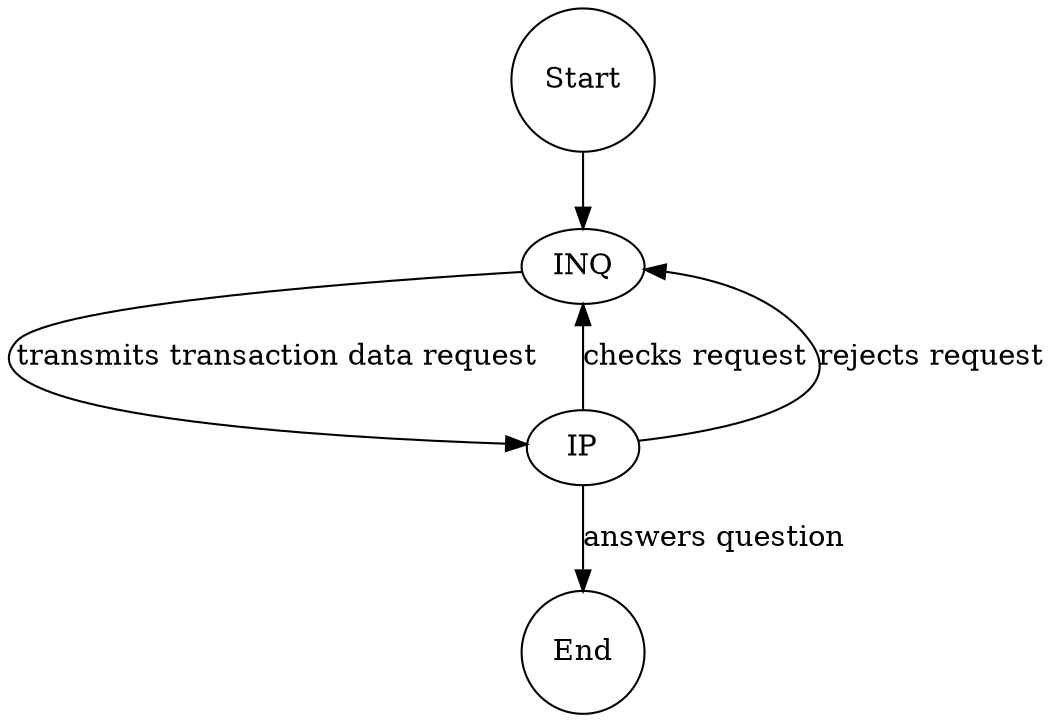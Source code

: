 

digraph G {
    Start [shape=circle]
    End [shape=circle]
    INQ -> IP [label="transmits transaction data request"]
    IP -> INQ [label="checks request"]
    IP -> End [label="answers question"]
    IP -> INQ [label="rejects request"]
    Start -> INQ
}